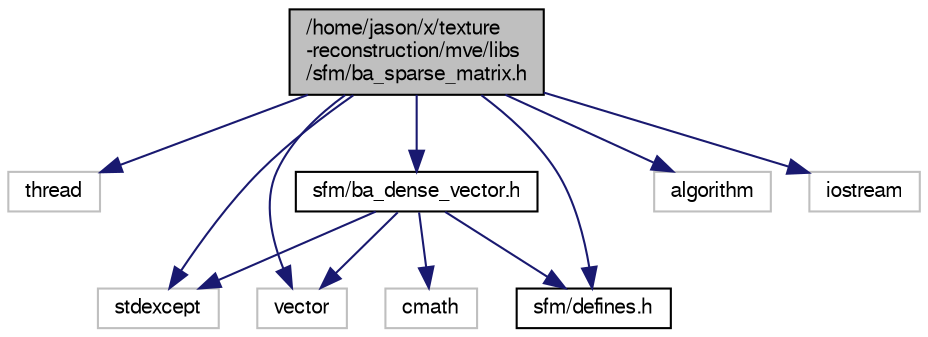 digraph "/home/jason/x/texture-reconstruction/mve/libs/sfm/ba_sparse_matrix.h"
{
  edge [fontname="FreeSans",fontsize="10",labelfontname="FreeSans",labelfontsize="10"];
  node [fontname="FreeSans",fontsize="10",shape=record];
  Node0 [label="/home/jason/x/texture\l-reconstruction/mve/libs\l/sfm/ba_sparse_matrix.h",height=0.2,width=0.4,color="black", fillcolor="grey75", style="filled", fontcolor="black"];
  Node0 -> Node1 [color="midnightblue",fontsize="10",style="solid",fontname="FreeSans"];
  Node1 [label="thread",height=0.2,width=0.4,color="grey75", fillcolor="white", style="filled"];
  Node0 -> Node2 [color="midnightblue",fontsize="10",style="solid",fontname="FreeSans"];
  Node2 [label="stdexcept",height=0.2,width=0.4,color="grey75", fillcolor="white", style="filled"];
  Node0 -> Node3 [color="midnightblue",fontsize="10",style="solid",fontname="FreeSans"];
  Node3 [label="vector",height=0.2,width=0.4,color="grey75", fillcolor="white", style="filled"];
  Node0 -> Node4 [color="midnightblue",fontsize="10",style="solid",fontname="FreeSans"];
  Node4 [label="algorithm",height=0.2,width=0.4,color="grey75", fillcolor="white", style="filled"];
  Node0 -> Node5 [color="midnightblue",fontsize="10",style="solid",fontname="FreeSans"];
  Node5 [label="sfm/ba_dense_vector.h",height=0.2,width=0.4,color="black", fillcolor="white", style="filled",URL="$ba__dense__vector_8h.html"];
  Node5 -> Node6 [color="midnightblue",fontsize="10",style="solid",fontname="FreeSans"];
  Node6 [label="cmath",height=0.2,width=0.4,color="grey75", fillcolor="white", style="filled"];
  Node5 -> Node2 [color="midnightblue",fontsize="10",style="solid",fontname="FreeSans"];
  Node5 -> Node3 [color="midnightblue",fontsize="10",style="solid",fontname="FreeSans"];
  Node5 -> Node7 [color="midnightblue",fontsize="10",style="solid",fontname="FreeSans"];
  Node7 [label="sfm/defines.h",height=0.2,width=0.4,color="black", fillcolor="white", style="filled",URL="$sfm_2defines_8h.html"];
  Node0 -> Node7 [color="midnightblue",fontsize="10",style="solid",fontname="FreeSans"];
  Node0 -> Node8 [color="midnightblue",fontsize="10",style="solid",fontname="FreeSans"];
  Node8 [label="iostream",height=0.2,width=0.4,color="grey75", fillcolor="white", style="filled"];
}
